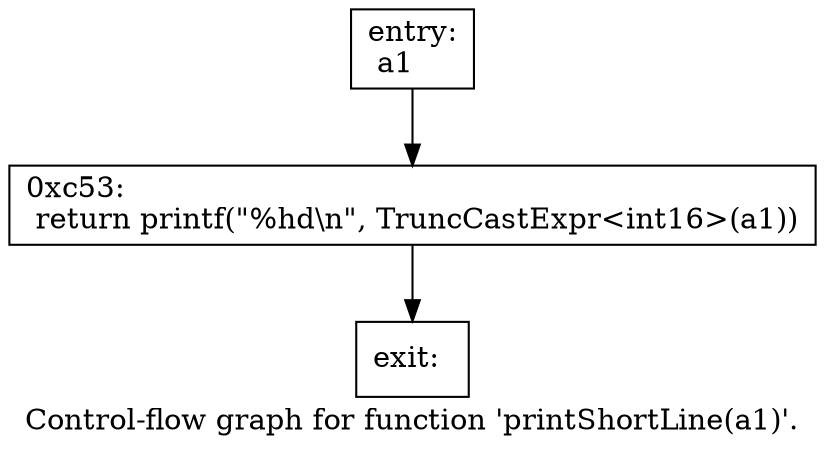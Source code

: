 digraph "Control-flow graph for function 'printShortLine(a1)'." {
  label="Control-flow graph for function 'printShortLine(a1)'.";
  node [shape=record];

  Node06F9F8D8 [label="{entry:\l  a1\l}"];
  Node06F9F8D8 -> Node06F9F770;
  Node06F9F770 [label="{0xc53:\l  return printf(\"%hd\\n\", TruncCastExpr\<int16\>(a1))\l}"];
  Node06F9F770 -> Node06F9F6E0;
  Node06F9F6E0 [label="{exit:\l}"];

}
